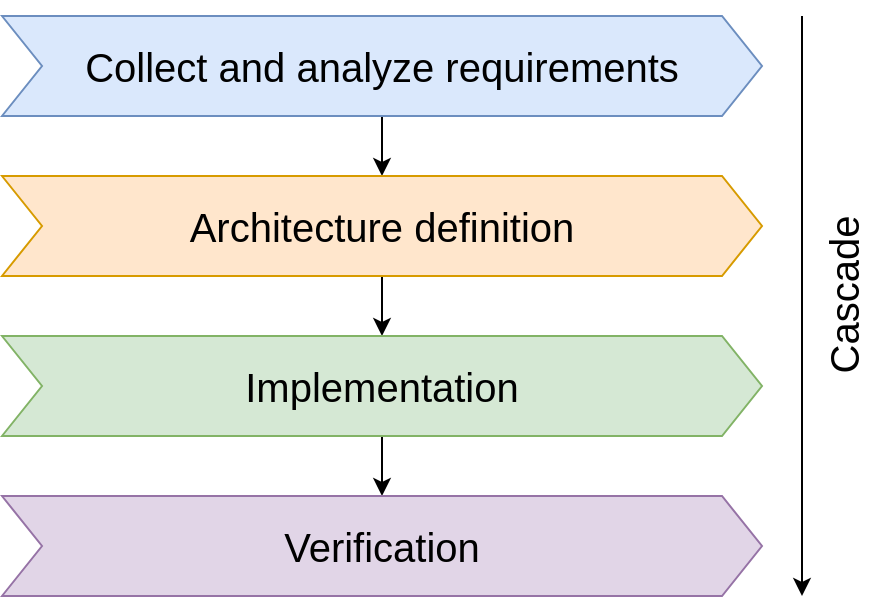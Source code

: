 <mxfile version="20.2.3" type="device"><diagram id="GElWICW4dj_LOASo37qR" name="Page-1"><mxGraphModel dx="1088" dy="861" grid="1" gridSize="10" guides="1" tooltips="1" connect="1" arrows="1" fold="1" page="1" pageScale="1" pageWidth="850" pageHeight="1100" math="0" shadow="0"><root><mxCell id="0"/><mxCell id="1" parent="0"/><mxCell id="mHysQB9_0puKwdIv8ffl-11" style="edgeStyle=orthogonalEdgeStyle;rounded=0;orthogonalLoop=1;jettySize=auto;html=1;entryX=0.5;entryY=0;entryDx=0;entryDy=0;fontSize=20;" edge="1" parent="1" source="mHysQB9_0puKwdIv8ffl-1" target="mHysQB9_0puKwdIv8ffl-2"><mxGeometry relative="1" as="geometry"/></mxCell><mxCell id="mHysQB9_0puKwdIv8ffl-1" value="Collect and analyze requirements" style="shape=step;perimeter=stepPerimeter;whiteSpace=wrap;html=1;fixedSize=1;fontSize=20;fillColor=#dae8fc;strokeColor=#6c8ebf;" vertex="1" parent="1"><mxGeometry x="250" y="200" width="380" height="50" as="geometry"/></mxCell><mxCell id="mHysQB9_0puKwdIv8ffl-12" style="edgeStyle=orthogonalEdgeStyle;rounded=0;orthogonalLoop=1;jettySize=auto;html=1;entryX=0.5;entryY=0;entryDx=0;entryDy=0;fontSize=20;" edge="1" parent="1" source="mHysQB9_0puKwdIv8ffl-2" target="mHysQB9_0puKwdIv8ffl-3"><mxGeometry relative="1" as="geometry"/></mxCell><mxCell id="mHysQB9_0puKwdIv8ffl-2" value="Architecture definition" style="shape=step;perimeter=stepPerimeter;whiteSpace=wrap;html=1;fixedSize=1;fontSize=20;fillColor=#ffe6cc;strokeColor=#d79b00;" vertex="1" parent="1"><mxGeometry x="250" y="280" width="380" height="50" as="geometry"/></mxCell><mxCell id="mHysQB9_0puKwdIv8ffl-13" style="edgeStyle=orthogonalEdgeStyle;rounded=0;orthogonalLoop=1;jettySize=auto;html=1;entryX=0.5;entryY=0;entryDx=0;entryDy=0;fontSize=20;" edge="1" parent="1" source="mHysQB9_0puKwdIv8ffl-3" target="mHysQB9_0puKwdIv8ffl-4"><mxGeometry relative="1" as="geometry"/></mxCell><mxCell id="mHysQB9_0puKwdIv8ffl-3" value="Implementation" style="shape=step;perimeter=stepPerimeter;whiteSpace=wrap;html=1;fixedSize=1;fontSize=20;fillColor=#d5e8d4;strokeColor=#82b366;" vertex="1" parent="1"><mxGeometry x="250" y="360" width="380" height="50" as="geometry"/></mxCell><mxCell id="mHysQB9_0puKwdIv8ffl-4" value="Verification" style="shape=step;perimeter=stepPerimeter;whiteSpace=wrap;html=1;fixedSize=1;fontSize=20;fillColor=#e1d5e7;strokeColor=#9673a6;" vertex="1" parent="1"><mxGeometry x="250" y="440" width="380" height="50" as="geometry"/></mxCell><mxCell id="mHysQB9_0puKwdIv8ffl-16" value="" style="endArrow=classic;html=1;rounded=0;fontSize=20;" edge="1" parent="1"><mxGeometry width="50" height="50" relative="1" as="geometry"><mxPoint x="650" y="200" as="sourcePoint"/><mxPoint x="650" y="490" as="targetPoint"/></mxGeometry></mxCell><mxCell id="mHysQB9_0puKwdIv8ffl-17" value="Cascade" style="edgeLabel;html=1;align=center;verticalAlign=top;resizable=0;points=[];fontSize=20;rotation=-90;" vertex="1" connectable="0" parent="mHysQB9_0puKwdIv8ffl-16"><mxGeometry x="0.11" y="2" relative="1" as="geometry"><mxPoint y="-21" as="offset"/></mxGeometry></mxCell></root></mxGraphModel></diagram></mxfile>